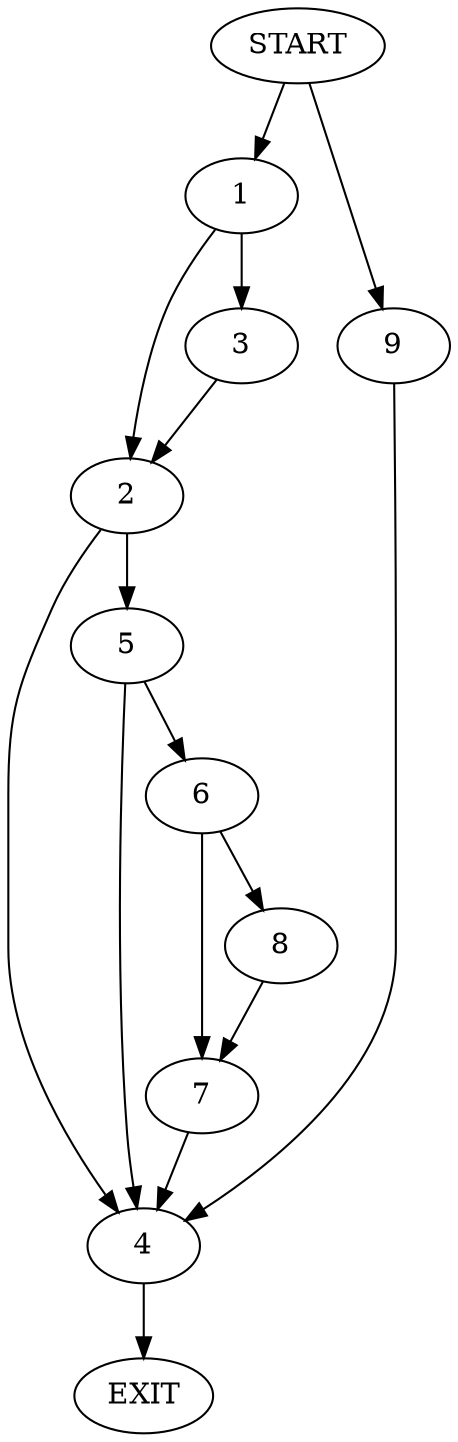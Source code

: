 digraph {
0 [label="START"]
10 [label="EXIT"]
0 -> 1
1 -> 2
1 -> 3
2 -> 4
2 -> 5
3 -> 2
4 -> 10
5 -> 6
5 -> 4
6 -> 7
6 -> 8
7 -> 4
8 -> 7
0 -> 9
9 -> 4
}
